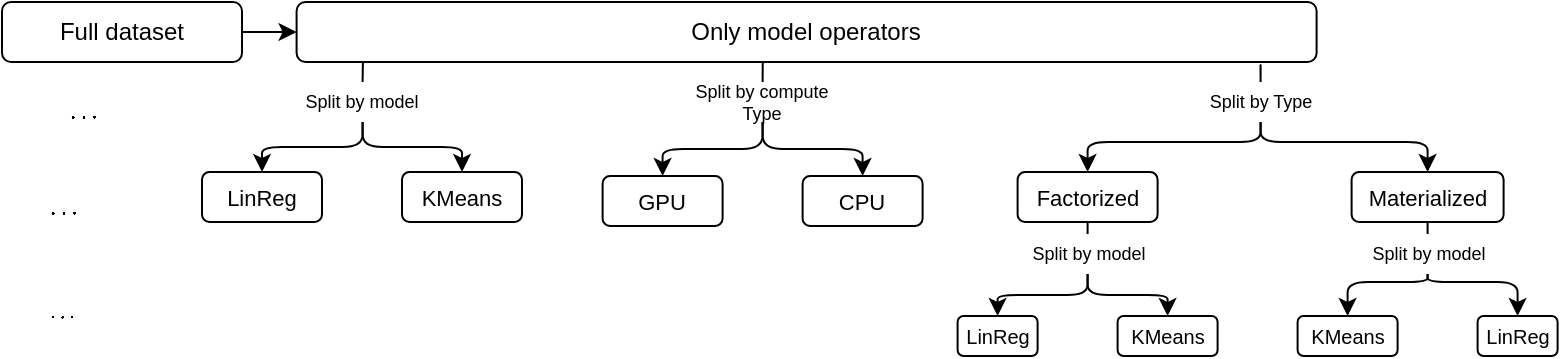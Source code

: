 <mxfile>
    <diagram id="trs140lMoVNk6_UFLpw0" name="Page-1">
        <mxGraphModel dx="1043" dy="575" grid="1" gridSize="10" guides="1" tooltips="1" connect="1" arrows="1" fold="1" page="1" pageScale="1" pageWidth="827" pageHeight="1169" math="1" shadow="0">
            <root>
                <mxCell id="0"/>
                <mxCell id="1" parent="0"/>
                <mxCell id="123" value="" style="edgeStyle=none;html=1;rounded=1;" edge="1" parent="1" source="110" target="122">
                    <mxGeometry relative="1" as="geometry"/>
                </mxCell>
                <mxCell id="110" value="Full dataset" style="rounded=1;whiteSpace=wrap;html=1;" vertex="1" parent="1">
                    <mxGeometry x="10" y="590" width="120" height="30" as="geometry"/>
                </mxCell>
                <mxCell id="114" value="Factorized" style="whiteSpace=wrap;html=1;rounded=1;fontSize=11;container=0;" vertex="1" parent="1">
                    <mxGeometry x="517.8" y="675" width="70" height="25" as="geometry"/>
                </mxCell>
                <mxCell id="173" style="edgeStyle=orthogonalEdgeStyle;rounded=1;html=1;fontSize=11;endArrow=none;endFill=0;" edge="1" parent="1" source="120" target="161">
                    <mxGeometry relative="1" as="geometry"/>
                </mxCell>
                <mxCell id="120" value="Materialized" style="whiteSpace=wrap;html=1;rounded=1;fontSize=11;container=0;" vertex="1" parent="1">
                    <mxGeometry x="684.8" y="675" width="76" height="25" as="geometry"/>
                </mxCell>
                <mxCell id="135" style="edgeStyle=orthogonalEdgeStyle;html=1;fontSize=9;exitX=0.5;exitY=1;exitDx=0;exitDy=0;entryX=0.5;entryY=0;entryDx=0;entryDy=0;rounded=1;" edge="1" parent="1" source="163" target="137">
                    <mxGeometry relative="1" as="geometry">
                        <mxPoint x="487.72" y="560.245" as="sourcePoint"/>
                        <mxPoint x="485" y="600" as="targetPoint"/>
                    </mxGeometry>
                </mxCell>
                <mxCell id="164" style="edgeStyle=orthogonalEdgeStyle;html=1;entryX=0.5;entryY=0;entryDx=0;entryDy=0;fontSize=9;endArrow=none;endFill=0;rounded=1;exitX=0.065;exitY=0.997;exitDx=0;exitDy=0;exitPerimeter=0;" edge="1" parent="1" source="122" target="163">
                    <mxGeometry relative="1" as="geometry">
                        <mxPoint x="190" y="621" as="sourcePoint"/>
                    </mxGeometry>
                </mxCell>
                <mxCell id="169" style="edgeStyle=orthogonalEdgeStyle;html=1;entryX=0.5;entryY=0;entryDx=0;entryDy=0;fontSize=9;rounded=1;endArrow=none;endFill=0;exitX=0.457;exitY=0.989;exitDx=0;exitDy=0;exitPerimeter=0;" edge="1" parent="1" source="122" target="166">
                    <mxGeometry relative="1" as="geometry"/>
                </mxCell>
                <mxCell id="170" style="edgeStyle=orthogonalEdgeStyle;html=1;fontSize=9;rounded=1;endArrow=none;endFill=0;exitX=0.945;exitY=1.048;exitDx=0;exitDy=0;exitPerimeter=0;" edge="1" parent="1" source="122" target="136">
                    <mxGeometry relative="1" as="geometry"/>
                </mxCell>
                <mxCell id="122" value="Only model operators" style="whiteSpace=wrap;html=1;rounded=1;" vertex="1" parent="1">
                    <mxGeometry x="157.3" y="590" width="510" height="30" as="geometry"/>
                </mxCell>
                <mxCell id="130" style="edgeStyle=orthogonalEdgeStyle;html=1;entryX=0.5;entryY=0;entryDx=0;entryDy=0;rounded=1;" edge="1" parent="1" source="136" target="114">
                    <mxGeometry relative="1" as="geometry">
                        <mxPoint x="266.6" y="616.9" as="sourcePoint"/>
                        <Array as="points">
                            <mxPoint x="639" y="660"/>
                            <mxPoint x="553" y="660"/>
                        </Array>
                    </mxGeometry>
                </mxCell>
                <mxCell id="131" style="edgeStyle=orthogonalEdgeStyle;html=1;entryX=0.5;entryY=0;entryDx=0;entryDy=0;rounded=1;" edge="1" parent="1" source="136" target="120">
                    <mxGeometry relative="1" as="geometry">
                        <mxPoint x="280" y="560" as="sourcePoint"/>
                        <Array as="points">
                            <mxPoint x="639" y="660"/>
                            <mxPoint x="723" y="660"/>
                        </Array>
                    </mxGeometry>
                </mxCell>
                <mxCell id="136" value="Split by Type" style="text;html=1;align=center;verticalAlign=middle;resizable=0;points=[];autosize=1;fontSize=9;fillColor=default;" vertex="1" parent="1">
                    <mxGeometry x="604.3" y="630" width="70" height="20" as="geometry"/>
                </mxCell>
                <mxCell id="140" style="edgeStyle=orthogonalEdgeStyle;html=1;fontSize=9;exitX=0.5;exitY=1;exitDx=0;exitDy=0;entryX=0.5;entryY=0;entryDx=0;entryDy=0;rounded=1;" edge="1" parent="1" source="163" target="138">
                    <mxGeometry relative="1" as="geometry">
                        <mxPoint x="487.72" y="560.525" as="sourcePoint"/>
                        <mxPoint x="445" y="625" as="targetPoint"/>
                    </mxGeometry>
                </mxCell>
                <mxCell id="142" style="edgeStyle=orthogonalEdgeStyle;html=1;fontSize=9;exitX=0.5;exitY=1;exitDx=0;exitDy=0;entryX=0.5;entryY=0;entryDx=0;entryDy=0;rounded=1;" edge="1" parent="1" target="143" source="166">
                    <mxGeometry relative="1" as="geometry">
                        <mxPoint x="653.72" y="559.995" as="sourcePoint"/>
                        <mxPoint x="651" y="599.75" as="targetPoint"/>
                    </mxGeometry>
                </mxCell>
                <mxCell id="143" value="CPU" style="whiteSpace=wrap;html=1;rounded=1;fontSize=11;container=0;" vertex="1" parent="1">
                    <mxGeometry x="410.3" y="677" width="60" height="25" as="geometry"/>
                </mxCell>
                <mxCell id="144" value="GPU" style="whiteSpace=wrap;html=1;rounded=1;fontSize=11;container=0;" vertex="1" parent="1">
                    <mxGeometry x="310.3" y="677" width="60" height="25" as="geometry"/>
                </mxCell>
                <mxCell id="146" style="edgeStyle=orthogonalEdgeStyle;html=1;fontSize=9;exitX=0.5;exitY=1;exitDx=0;exitDy=0;entryX=0.5;entryY=0;entryDx=0;entryDy=0;rounded=1;" edge="1" parent="1" target="144" source="166">
                    <mxGeometry relative="1" as="geometry">
                        <mxPoint x="653.72" y="560.275" as="sourcePoint"/>
                        <mxPoint x="611" y="624.75" as="targetPoint"/>
                    </mxGeometry>
                </mxCell>
                <mxCell id="150" style="edgeStyle=orthogonalEdgeStyle;html=1;fontSize=10;entryX=0.5;entryY=0;entryDx=0;entryDy=0;startArrow=none;rounded=1;" edge="1" parent="1" target="151" source="155">
                    <mxGeometry relative="1" as="geometry">
                        <mxPoint x="76.5" y="719.7" as="sourcePoint"/>
                        <mxPoint x="200" y="709.75" as="targetPoint"/>
                    </mxGeometry>
                </mxCell>
                <mxCell id="151" value="KMeans" style="whiteSpace=wrap;html=1;rounded=1;fontSize=10;" vertex="1" parent="1">
                    <mxGeometry x="567.8" y="747" width="50" height="20" as="geometry"/>
                </mxCell>
                <mxCell id="152" value="LinReg" style="whiteSpace=wrap;html=1;rounded=1;fontSize=10;" vertex="1" parent="1">
                    <mxGeometry x="487.8" y="747" width="40" height="20" as="geometry"/>
                </mxCell>
                <mxCell id="153" value="\(\ldots\)" style="text;html=1;align=center;verticalAlign=middle;resizable=0;points=[];autosize=1;strokeColor=none;fillColor=none;fontSize=10;" vertex="1" parent="1">
                    <mxGeometry x="20" y="630" width="60" height="30" as="geometry"/>
                </mxCell>
                <mxCell id="154" style="edgeStyle=orthogonalEdgeStyle;html=1;fontSize=10;entryX=0.5;entryY=0;entryDx=0;entryDy=0;rounded=1;" edge="1" parent="1" target="152" source="155">
                    <mxGeometry relative="1" as="geometry">
                        <mxPoint x="202.72" y="650.275" as="sourcePoint"/>
                        <mxPoint x="160" y="714.75" as="targetPoint"/>
                    </mxGeometry>
                </mxCell>
                <mxCell id="156" style="edgeStyle=orthogonalEdgeStyle;html=1;fontSize=10;entryX=0.5;entryY=0;entryDx=0;entryDy=0;rounded=1;" edge="1" parent="1" target="157" source="161">
                    <mxGeometry relative="1" as="geometry">
                        <mxPoint x="337.72" y="649.995" as="sourcePoint"/>
                        <mxPoint x="335" y="689.75" as="targetPoint"/>
                        <Array as="points">
                            <mxPoint x="723" y="730"/>
                            <mxPoint x="683" y="730"/>
                        </Array>
                    </mxGeometry>
                </mxCell>
                <mxCell id="157" value="KMeans" style="whiteSpace=wrap;html=1;rounded=1;fontSize=10;" vertex="1" parent="1">
                    <mxGeometry x="657.8" y="747" width="50" height="20" as="geometry"/>
                </mxCell>
                <mxCell id="158" value="LinReg" style="whiteSpace=wrap;html=1;rounded=1;fontSize=10;" vertex="1" parent="1">
                    <mxGeometry x="747.8" y="747" width="40" height="20" as="geometry"/>
                </mxCell>
                <mxCell id="159" value="\(\ldots\)" style="text;html=1;align=center;verticalAlign=middle;resizable=0;points=[];autosize=1;strokeColor=none;fillColor=none;fontSize=10;" vertex="1" parent="1">
                    <mxGeometry x="10" y="678" width="60" height="30" as="geometry"/>
                </mxCell>
                <mxCell id="160" style="edgeStyle=orthogonalEdgeStyle;html=1;fontSize=10;entryX=0.5;entryY=0;entryDx=0;entryDy=0;rounded=1;" edge="1" parent="1" target="158" source="161">
                    <mxGeometry relative="1" as="geometry">
                        <mxPoint x="337.72" y="650.275" as="sourcePoint"/>
                        <mxPoint x="295" y="714.75" as="targetPoint"/>
                        <Array as="points">
                            <mxPoint x="723" y="730"/>
                            <mxPoint x="768" y="730"/>
                        </Array>
                    </mxGeometry>
                </mxCell>
                <mxCell id="161" value="Split by model" style="text;html=1;align=center;verticalAlign=middle;resizable=0;points=[];autosize=1;fontSize=9;fillColor=default;" vertex="1" parent="1">
                    <mxGeometry x="682.8" y="706" width="80" height="20" as="geometry"/>
                </mxCell>
                <mxCell id="162" value="" style="edgeStyle=orthogonalEdgeStyle;html=1;fontSize=10;exitX=0.5;exitY=1;exitDx=0;exitDy=0;entryX=0.5;entryY=0;entryDx=0;entryDy=0;endArrow=none;curved=1;" edge="1" parent="1" source="114" target="155">
                    <mxGeometry relative="1" as="geometry">
                        <mxPoint x="85.35" y="679.625" as="sourcePoint"/>
                        <mxPoint x="152.3" y="710" as="targetPoint"/>
                    </mxGeometry>
                </mxCell>
                <mxCell id="155" value="Split by model" style="text;html=1;align=center;verticalAlign=middle;resizable=0;points=[];autosize=1;fontSize=9;fillColor=default;" vertex="1" parent="1">
                    <mxGeometry x="512.8" y="706" width="80" height="20" as="geometry"/>
                </mxCell>
                <mxCell id="163" value="Split by model" style="whiteSpace=wrap;html=1;strokeWidth=1;fontSize=9;fillColor=default;strokeColor=none;" vertex="1" parent="1">
                    <mxGeometry x="150.3" y="630" width="80" height="20" as="geometry"/>
                </mxCell>
                <mxCell id="166" value="&lt;span style=&quot;&quot;&gt;Split by compute Type&lt;/span&gt;" style="whiteSpace=wrap;html=1;strokeWidth=1;fontSize=9;fillColor=default;strokeColor=none;" vertex="1" parent="1">
                    <mxGeometry x="350.3" y="630.0" width="80" height="20" as="geometry"/>
                </mxCell>
                <mxCell id="139" value="\(\ldots\)" style="text;html=1;align=center;verticalAlign=middle;resizable=0;points=[];autosize=1;strokeColor=none;fillColor=none;fontSize=9;" vertex="1" parent="1">
                    <mxGeometry x="10.0" y="735" width="60" height="20" as="geometry"/>
                </mxCell>
                <mxCell id="137" value="KMeans" style="whiteSpace=wrap;html=1;rounded=1;fontSize=11;" vertex="1" parent="1">
                    <mxGeometry x="210" y="675" width="60" height="25" as="geometry"/>
                </mxCell>
                <mxCell id="138" value="LinReg" style="whiteSpace=wrap;html=1;rounded=1;fontSize=11;" vertex="1" parent="1">
                    <mxGeometry x="110" y="675" width="60" height="25" as="geometry"/>
                </mxCell>
            </root>
        </mxGraphModel>
    </diagram>
</mxfile>